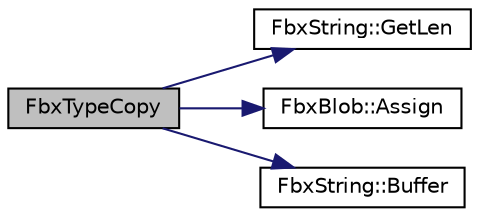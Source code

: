 digraph "FbxTypeCopy"
{
  edge [fontname="Helvetica",fontsize="10",labelfontname="Helvetica",labelfontsize="10"];
  node [fontname="Helvetica",fontsize="10",shape=record];
  rankdir="LR";
  Node784 [label="FbxTypeCopy",height=0.2,width=0.4,color="black", fillcolor="grey75", style="filled", fontcolor="black"];
  Node784 -> Node785 [color="midnightblue",fontsize="10",style="solid",fontname="Helvetica"];
  Node785 [label="FbxString::GetLen",height=0.2,width=0.4,color="black", fillcolor="white", style="filled",URL="$class_fbx_string.html#aeeead7b16201dd92aa3353c131f40c28",tooltip="Get string length like \"C\" strlen(). "];
  Node784 -> Node786 [color="midnightblue",fontsize="10",style="solid",fontname="Helvetica"];
  Node786 [label="FbxBlob::Assign",height=0.2,width=0.4,color="black", fillcolor="white", style="filled",URL="$class_fbx_blob.html#a9370942703afba1f51798ff5ac2b0ec5"];
  Node784 -> Node787 [color="midnightblue",fontsize="10",style="solid",fontname="Helvetica"];
  Node787 [label="FbxString::Buffer",height=0.2,width=0.4,color="black", fillcolor="white", style="filled",URL="$class_fbx_string.html#ac41dc796638cda32faebf887a88e769b",tooltip="Non-const buffer access. "];
}
